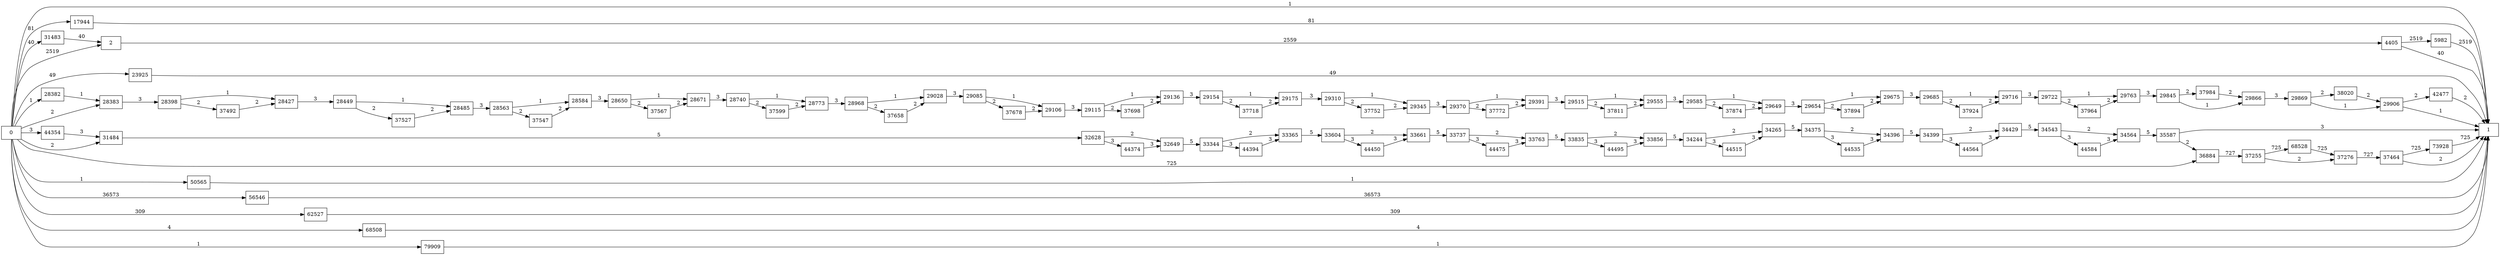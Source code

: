 digraph {
	graph [rankdir=LR]
	node [shape=rectangle]
	2 -> 4405 [label=2559]
	4405 -> 1 [label=40]
	4405 -> 5982 [label=2519]
	5982 -> 1 [label=2519]
	17944 -> 1 [label=81]
	23925 -> 1 [label=49]
	28382 -> 28383 [label=1]
	28383 -> 28398 [label=3]
	28398 -> 28427 [label=1]
	28398 -> 37492 [label=2]
	28427 -> 28449 [label=3]
	28449 -> 28485 [label=1]
	28449 -> 37527 [label=2]
	28485 -> 28563 [label=3]
	28563 -> 28584 [label=1]
	28563 -> 37547 [label=2]
	28584 -> 28650 [label=3]
	28650 -> 28671 [label=1]
	28650 -> 37567 [label=2]
	28671 -> 28740 [label=3]
	28740 -> 28773 [label=1]
	28740 -> 37599 [label=2]
	28773 -> 28968 [label=3]
	28968 -> 29028 [label=1]
	28968 -> 37658 [label=2]
	29028 -> 29085 [label=3]
	29085 -> 29106 [label=1]
	29085 -> 37678 [label=2]
	29106 -> 29115 [label=3]
	29115 -> 29136 [label=1]
	29115 -> 37698 [label=2]
	29136 -> 29154 [label=3]
	29154 -> 29175 [label=1]
	29154 -> 37718 [label=2]
	29175 -> 29310 [label=3]
	29310 -> 29345 [label=1]
	29310 -> 37752 [label=2]
	29345 -> 29370 [label=3]
	29370 -> 29391 [label=1]
	29370 -> 37772 [label=2]
	29391 -> 29515 [label=3]
	29515 -> 29555 [label=1]
	29515 -> 37811 [label=2]
	29555 -> 29585 [label=3]
	29585 -> 29649 [label=1]
	29585 -> 37874 [label=2]
	29649 -> 29654 [label=3]
	29654 -> 29675 [label=1]
	29654 -> 37894 [label=2]
	29675 -> 29685 [label=3]
	29685 -> 29716 [label=1]
	29685 -> 37924 [label=2]
	29716 -> 29722 [label=3]
	29722 -> 29763 [label=1]
	29722 -> 37964 [label=2]
	29763 -> 29845 [label=3]
	29845 -> 29866 [label=1]
	29845 -> 37984 [label=2]
	29866 -> 29869 [label=3]
	29869 -> 29906 [label=1]
	29869 -> 38020 [label=2]
	29906 -> 1 [label=1]
	29906 -> 42477 [label=2]
	31483 -> 2 [label=40]
	31484 -> 32628 [label=5]
	32628 -> 32649 [label=2]
	32628 -> 44374 [label=3]
	32649 -> 33344 [label=5]
	33344 -> 33365 [label=2]
	33344 -> 44394 [label=3]
	33365 -> 33604 [label=5]
	33604 -> 33661 [label=2]
	33604 -> 44450 [label=3]
	33661 -> 33737 [label=5]
	33737 -> 33763 [label=2]
	33737 -> 44475 [label=3]
	33763 -> 33835 [label=5]
	33835 -> 33856 [label=2]
	33835 -> 44495 [label=3]
	33856 -> 34244 [label=5]
	34244 -> 34265 [label=2]
	34244 -> 44515 [label=3]
	34265 -> 34375 [label=5]
	34375 -> 34396 [label=2]
	34375 -> 44535 [label=3]
	34396 -> 34399 [label=5]
	34399 -> 34429 [label=2]
	34399 -> 44564 [label=3]
	34429 -> 34543 [label=5]
	34543 -> 34564 [label=2]
	34543 -> 44584 [label=3]
	34564 -> 35587 [label=5]
	35587 -> 1 [label=3]
	35587 -> 36884 [label=2]
	36884 -> 37255 [label=727]
	37255 -> 37276 [label=2]
	37255 -> 68528 [label=725]
	37276 -> 37464 [label=727]
	37464 -> 1 [label=2]
	37464 -> 73928 [label=725]
	37492 -> 28427 [label=2]
	37527 -> 28485 [label=2]
	37547 -> 28584 [label=2]
	37567 -> 28671 [label=2]
	37599 -> 28773 [label=2]
	37658 -> 29028 [label=2]
	37678 -> 29106 [label=2]
	37698 -> 29136 [label=2]
	37718 -> 29175 [label=2]
	37752 -> 29345 [label=2]
	37772 -> 29391 [label=2]
	37811 -> 29555 [label=2]
	37874 -> 29649 [label=2]
	37894 -> 29675 [label=2]
	37924 -> 29716 [label=2]
	37964 -> 29763 [label=2]
	37984 -> 29866 [label=2]
	38020 -> 29906 [label=2]
	42477 -> 1 [label=2]
	44354 -> 31484 [label=3]
	44374 -> 32649 [label=3]
	44394 -> 33365 [label=3]
	44450 -> 33661 [label=3]
	44475 -> 33763 [label=3]
	44495 -> 33856 [label=3]
	44515 -> 34265 [label=3]
	44535 -> 34396 [label=3]
	44564 -> 34429 [label=3]
	44584 -> 34564 [label=3]
	50565 -> 1 [label=1]
	56546 -> 1 [label=36573]
	62527 -> 1 [label=309]
	68508 -> 1 [label=4]
	68528 -> 37276 [label=725]
	73928 -> 1 [label=725]
	79909 -> 1 [label=1]
	0 -> 2 [label=2519]
	0 -> 31484 [label=2]
	0 -> 28383 [label=2]
	0 -> 36884 [label=725]
	0 -> 1 [label=1]
	0 -> 17944 [label=81]
	0 -> 23925 [label=49]
	0 -> 28382 [label=1]
	0 -> 31483 [label=40]
	0 -> 44354 [label=3]
	0 -> 50565 [label=1]
	0 -> 56546 [label=36573]
	0 -> 62527 [label=309]
	0 -> 68508 [label=4]
	0 -> 79909 [label=1]
}
